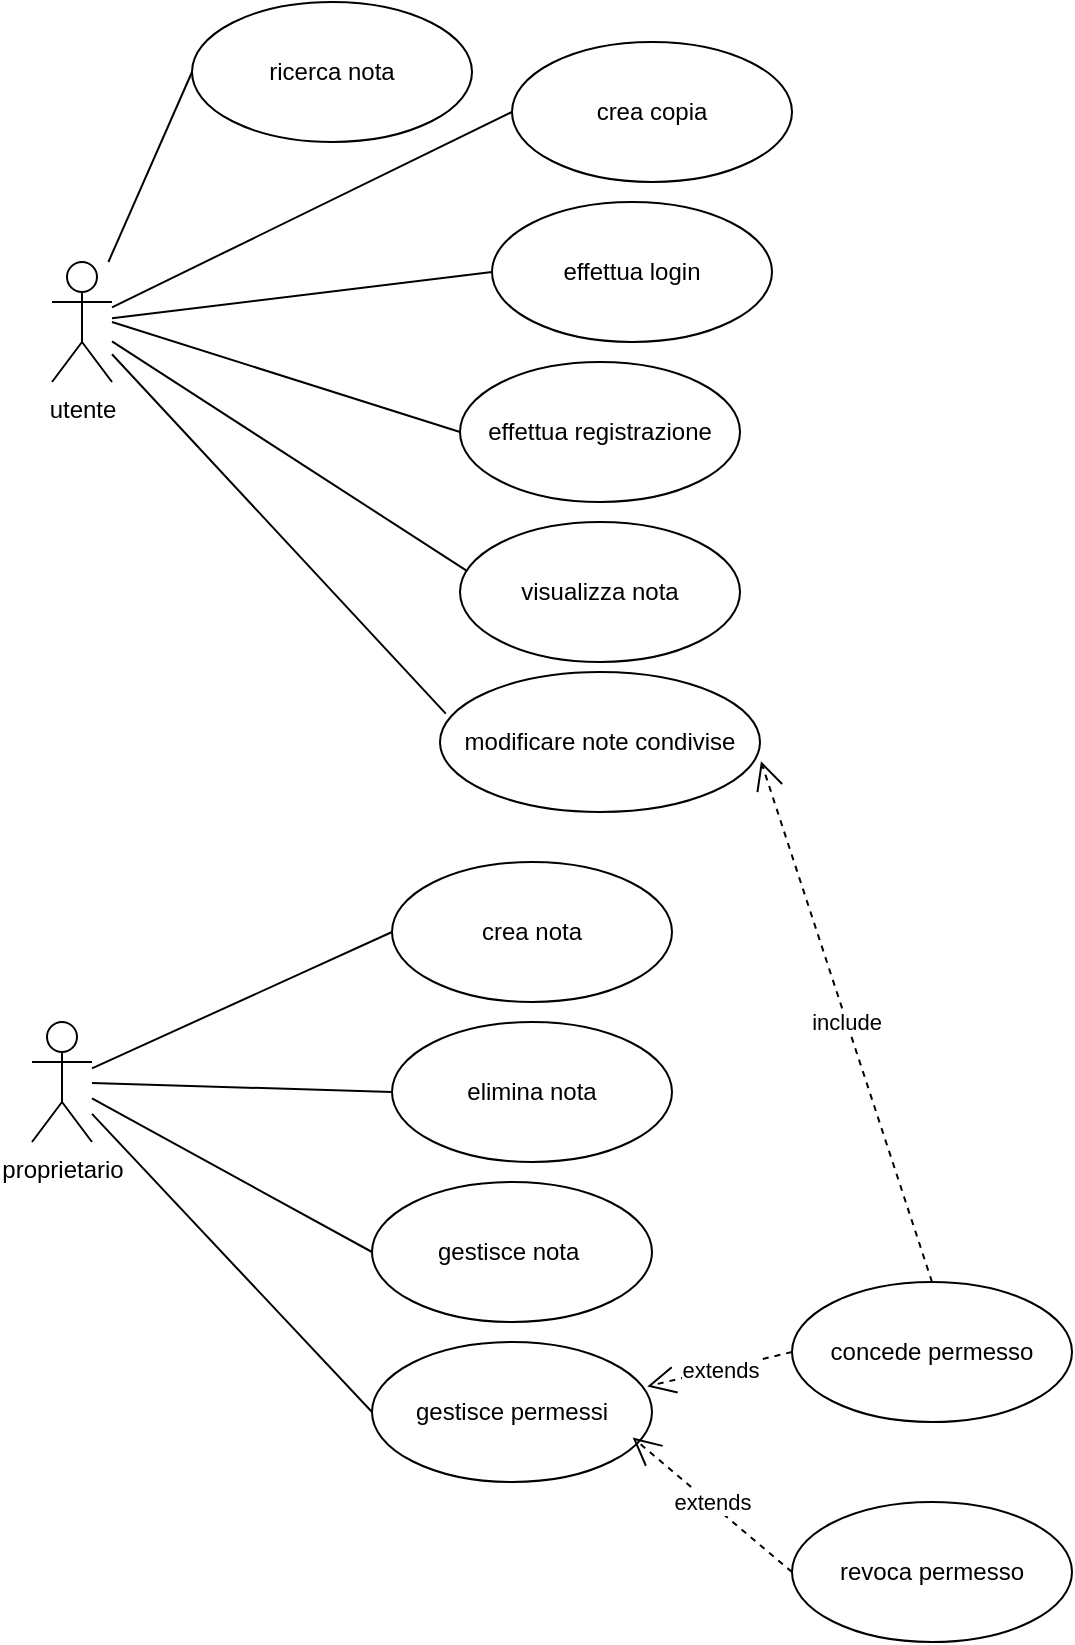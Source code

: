 <mxfile version="27.1.6">
  <diagram name="Pagina-1" id="WksLbrD9F9av8GuDYBRj">
    <mxGraphModel dx="1042" dy="562" grid="1" gridSize="10" guides="1" tooltips="1" connect="1" arrows="1" fold="1" page="1" pageScale="1" pageWidth="827" pageHeight="1169" math="0" shadow="0">
      <root>
        <mxCell id="0" />
        <mxCell id="1" parent="0" />
        <mxCell id="UF70Ub2kRIIWwqN-ZrcU-1" value="utente" style="shape=umlActor;verticalLabelPosition=bottom;verticalAlign=top;html=1;" parent="1" vertex="1">
          <mxGeometry x="70" y="140" width="30" height="60" as="geometry" />
        </mxCell>
        <mxCell id="UF70Ub2kRIIWwqN-ZrcU-2" value="proprietario" style="shape=umlActor;verticalLabelPosition=bottom;verticalAlign=top;html=1;" parent="1" vertex="1">
          <mxGeometry x="60" y="520" width="30" height="60" as="geometry" />
        </mxCell>
        <mxCell id="UF70Ub2kRIIWwqN-ZrcU-3" value="crea nota" style="ellipse;whiteSpace=wrap;html=1;" parent="1" vertex="1">
          <mxGeometry x="240" y="440" width="140" height="70" as="geometry" />
        </mxCell>
        <mxCell id="UF70Ub2kRIIWwqN-ZrcU-4" value="elimina nota&lt;span style=&quot;color: rgba(0, 0, 0, 0); font-family: monospace; font-size: 0px; text-align: start; text-wrap-mode: nowrap;&quot;&gt;%3CmxGraphModel%3E%3Croot%3E%3CmxCell%20id%3D%220%22%2F%3E%3CmxCell%20id%3D%221%22%20parent%3D%220%22%2F%3E%3CmxCell%20id%3D%222%22%20value%3D%22crea%20nota%22%20style%3D%22ellipse%3BwhiteSpace%3Dwrap%3Bhtml%3D1%3B%22%20vertex%3D%221%22%20parent%3D%221%22%3E%3CmxGeometry%20x%3D%22290%22%20y%3D%2220%22%20width%3D%22140%22%20height%3D%2270%22%20as%3D%22geometry%22%2F%3E%3C%2FmxCell%3E%3C%2Froot%3E%3C%2FmxGraphModel%3E&lt;/span&gt;" style="ellipse;whiteSpace=wrap;html=1;" parent="1" vertex="1">
          <mxGeometry x="240" y="520" width="140" height="70" as="geometry" />
        </mxCell>
        <mxCell id="UF70Ub2kRIIWwqN-ZrcU-5" value="gestisce nota&amp;nbsp;" style="ellipse;whiteSpace=wrap;html=1;" parent="1" vertex="1">
          <mxGeometry x="230" y="600" width="140" height="70" as="geometry" />
        </mxCell>
        <mxCell id="UF70Ub2kRIIWwqN-ZrcU-6" value="gestisce permessi" style="ellipse;whiteSpace=wrap;html=1;" parent="1" vertex="1">
          <mxGeometry x="230" y="680" width="140" height="70" as="geometry" />
        </mxCell>
        <mxCell id="UF70Ub2kRIIWwqN-ZrcU-7" value="ricerca nota" style="ellipse;whiteSpace=wrap;html=1;" parent="1" vertex="1">
          <mxGeometry x="140" y="10" width="140" height="70" as="geometry" />
        </mxCell>
        <mxCell id="UF70Ub2kRIIWwqN-ZrcU-8" value="modificare note condivise" style="ellipse;whiteSpace=wrap;html=1;" parent="1" vertex="1">
          <mxGeometry x="264" y="345" width="160" height="70" as="geometry" />
        </mxCell>
        <mxCell id="UF70Ub2kRIIWwqN-ZrcU-10" value="visualizza nota" style="ellipse;whiteSpace=wrap;html=1;" parent="1" vertex="1">
          <mxGeometry x="274" y="270" width="140" height="70" as="geometry" />
        </mxCell>
        <mxCell id="UF70Ub2kRIIWwqN-ZrcU-13" value="concede permesso" style="ellipse;whiteSpace=wrap;html=1;" parent="1" vertex="1">
          <mxGeometry x="440" y="650" width="140" height="70" as="geometry" />
        </mxCell>
        <mxCell id="UF70Ub2kRIIWwqN-ZrcU-14" value="revoca permesso" style="ellipse;whiteSpace=wrap;html=1;" parent="1" vertex="1">
          <mxGeometry x="440" y="760" width="140" height="70" as="geometry" />
        </mxCell>
        <mxCell id="UF70Ub2kRIIWwqN-ZrcU-15" value="extends" style="endArrow=open;endSize=12;dashed=1;html=1;rounded=0;exitX=0;exitY=0.5;exitDx=0;exitDy=0;entryX=0.983;entryY=0.317;entryDx=0;entryDy=0;entryPerimeter=0;" parent="1" source="UF70Ub2kRIIWwqN-ZrcU-13" target="UF70Ub2kRIIWwqN-ZrcU-6" edge="1">
          <mxGeometry width="160" relative="1" as="geometry">
            <mxPoint x="290" y="700" as="sourcePoint" />
            <mxPoint x="450" y="700" as="targetPoint" />
          </mxGeometry>
        </mxCell>
        <mxCell id="UF70Ub2kRIIWwqN-ZrcU-16" value="extends" style="endArrow=open;endSize=12;dashed=1;html=1;rounded=0;exitX=0;exitY=0.5;exitDx=0;exitDy=0;entryX=0.931;entryY=0.683;entryDx=0;entryDy=0;entryPerimeter=0;" parent="1" source="UF70Ub2kRIIWwqN-ZrcU-14" target="UF70Ub2kRIIWwqN-ZrcU-6" edge="1">
          <mxGeometry x="0.02" y="-1" width="160" relative="1" as="geometry">
            <mxPoint x="290" y="700" as="sourcePoint" />
            <mxPoint x="450" y="700" as="targetPoint" />
            <mxPoint as="offset" />
          </mxGeometry>
        </mxCell>
        <mxCell id="UF70Ub2kRIIWwqN-ZrcU-17" value="include" style="endArrow=open;endSize=12;dashed=1;html=1;rounded=0;exitX=0.5;exitY=0;exitDx=0;exitDy=0;entryX=1.003;entryY=0.637;entryDx=0;entryDy=0;entryPerimeter=0;" parent="1" source="UF70Ub2kRIIWwqN-ZrcU-13" target="UF70Ub2kRIIWwqN-ZrcU-8" edge="1">
          <mxGeometry width="160" relative="1" as="geometry">
            <mxPoint x="520" y="450" as="sourcePoint" />
            <mxPoint x="680" y="450" as="targetPoint" />
            <Array as="points" />
          </mxGeometry>
        </mxCell>
        <mxCell id="UF70Ub2kRIIWwqN-ZrcU-20" value="effettua registrazione" style="ellipse;whiteSpace=wrap;html=1;" parent="1" vertex="1">
          <mxGeometry x="274" y="190" width="140" height="70" as="geometry" />
        </mxCell>
        <mxCell id="UF70Ub2kRIIWwqN-ZrcU-22" value="crea copia" style="ellipse;whiteSpace=wrap;html=1;" parent="1" vertex="1">
          <mxGeometry x="300" y="30" width="140" height="70" as="geometry" />
        </mxCell>
        <mxCell id="UF70Ub2kRIIWwqN-ZrcU-23" value="" style="endArrow=none;html=1;rounded=0;entryX=0;entryY=0.5;entryDx=0;entryDy=0;" parent="1" target="UF70Ub2kRIIWwqN-ZrcU-7" edge="1" source="UF70Ub2kRIIWwqN-ZrcU-1">
          <mxGeometry relative="1" as="geometry">
            <mxPoint x="110" y="160" as="sourcePoint" />
            <mxPoint x="274" y="140" as="targetPoint" />
          </mxGeometry>
        </mxCell>
        <mxCell id="UF70Ub2kRIIWwqN-ZrcU-24" value="" style="endArrow=none;html=1;rounded=0;entryX=0;entryY=0.5;entryDx=0;entryDy=0;" parent="1" source="UF70Ub2kRIIWwqN-ZrcU-1" target="UF70Ub2kRIIWwqN-ZrcU-22" edge="1">
          <mxGeometry relative="1" as="geometry">
            <mxPoint x="110" y="170" as="sourcePoint" />
            <mxPoint x="340" y="180" as="targetPoint" />
          </mxGeometry>
        </mxCell>
        <mxCell id="UF70Ub2kRIIWwqN-ZrcU-25" value="" style="endArrow=none;html=1;rounded=0;entryX=0;entryY=0.5;entryDx=0;entryDy=0;" parent="1" target="UF70Ub2kRIIWwqN-ZrcU-20" edge="1">
          <mxGeometry relative="1" as="geometry">
            <mxPoint x="100" y="170" as="sourcePoint" />
            <mxPoint x="394" y="150" as="targetPoint" />
          </mxGeometry>
        </mxCell>
        <mxCell id="UF70Ub2kRIIWwqN-ZrcU-26" value="" style="endArrow=none;html=1;rounded=0;entryX=0.026;entryY=0.351;entryDx=0;entryDy=0;entryPerimeter=0;" parent="1" source="UF70Ub2kRIIWwqN-ZrcU-1" target="UF70Ub2kRIIWwqN-ZrcU-10" edge="1">
          <mxGeometry relative="1" as="geometry">
            <mxPoint x="110" y="170" as="sourcePoint" />
            <mxPoint x="334" y="210" as="targetPoint" />
          </mxGeometry>
        </mxCell>
        <mxCell id="UF70Ub2kRIIWwqN-ZrcU-27" value="" style="endArrow=none;html=1;rounded=0;entryX=0.018;entryY=0.297;entryDx=0;entryDy=0;entryPerimeter=0;" parent="1" source="UF70Ub2kRIIWwqN-ZrcU-1" target="UF70Ub2kRIIWwqN-ZrcU-8" edge="1">
          <mxGeometry relative="1" as="geometry">
            <mxPoint x="110" y="170" as="sourcePoint" />
            <mxPoint x="334" y="210" as="targetPoint" />
          </mxGeometry>
        </mxCell>
        <mxCell id="UF70Ub2kRIIWwqN-ZrcU-28" value="" style="endArrow=none;html=1;rounded=0;entryX=0;entryY=0.5;entryDx=0;entryDy=0;" parent="1" source="UF70Ub2kRIIWwqN-ZrcU-2" target="UF70Ub2kRIIWwqN-ZrcU-3" edge="1">
          <mxGeometry relative="1" as="geometry">
            <mxPoint x="330" y="420" as="sourcePoint" />
            <mxPoint x="490" y="420" as="targetPoint" />
          </mxGeometry>
        </mxCell>
        <mxCell id="UF70Ub2kRIIWwqN-ZrcU-29" value="" style="endArrow=none;html=1;rounded=0;entryX=0;entryY=0.5;entryDx=0;entryDy=0;" parent="1" source="UF70Ub2kRIIWwqN-ZrcU-2" target="UF70Ub2kRIIWwqN-ZrcU-4" edge="1">
          <mxGeometry relative="1" as="geometry">
            <mxPoint x="180" y="568" as="sourcePoint" />
            <mxPoint x="330" y="500" as="targetPoint" />
          </mxGeometry>
        </mxCell>
        <mxCell id="UF70Ub2kRIIWwqN-ZrcU-30" value="" style="endArrow=none;html=1;rounded=0;entryX=0;entryY=0.5;entryDx=0;entryDy=0;" parent="1" source="UF70Ub2kRIIWwqN-ZrcU-2" target="UF70Ub2kRIIWwqN-ZrcU-5" edge="1">
          <mxGeometry relative="1" as="geometry">
            <mxPoint x="160" y="618" as="sourcePoint" />
            <mxPoint x="310" y="550" as="targetPoint" />
          </mxGeometry>
        </mxCell>
        <mxCell id="UF70Ub2kRIIWwqN-ZrcU-31" value="" style="endArrow=none;html=1;rounded=0;entryX=0;entryY=0.5;entryDx=0;entryDy=0;" parent="1" source="UF70Ub2kRIIWwqN-ZrcU-2" target="UF70Ub2kRIIWwqN-ZrcU-6" edge="1">
          <mxGeometry relative="1" as="geometry">
            <mxPoint x="130" y="638" as="sourcePoint" />
            <mxPoint x="280" y="570" as="targetPoint" />
          </mxGeometry>
        </mxCell>
        <mxCell id="D8hA_w8EjqPmzeNmgBEJ-2" value="effettua login" style="ellipse;whiteSpace=wrap;html=1;" vertex="1" parent="1">
          <mxGeometry x="290" y="110" width="140" height="70" as="geometry" />
        </mxCell>
        <mxCell id="D8hA_w8EjqPmzeNmgBEJ-5" value="" style="endArrow=none;html=1;rounded=0;entryX=0;entryY=0.5;entryDx=0;entryDy=0;" edge="1" parent="1" source="UF70Ub2kRIIWwqN-ZrcU-1" target="D8hA_w8EjqPmzeNmgBEJ-2">
          <mxGeometry width="50" height="50" relative="1" as="geometry">
            <mxPoint x="440" y="320" as="sourcePoint" />
            <mxPoint x="490" y="270" as="targetPoint" />
          </mxGeometry>
        </mxCell>
      </root>
    </mxGraphModel>
  </diagram>
</mxfile>
